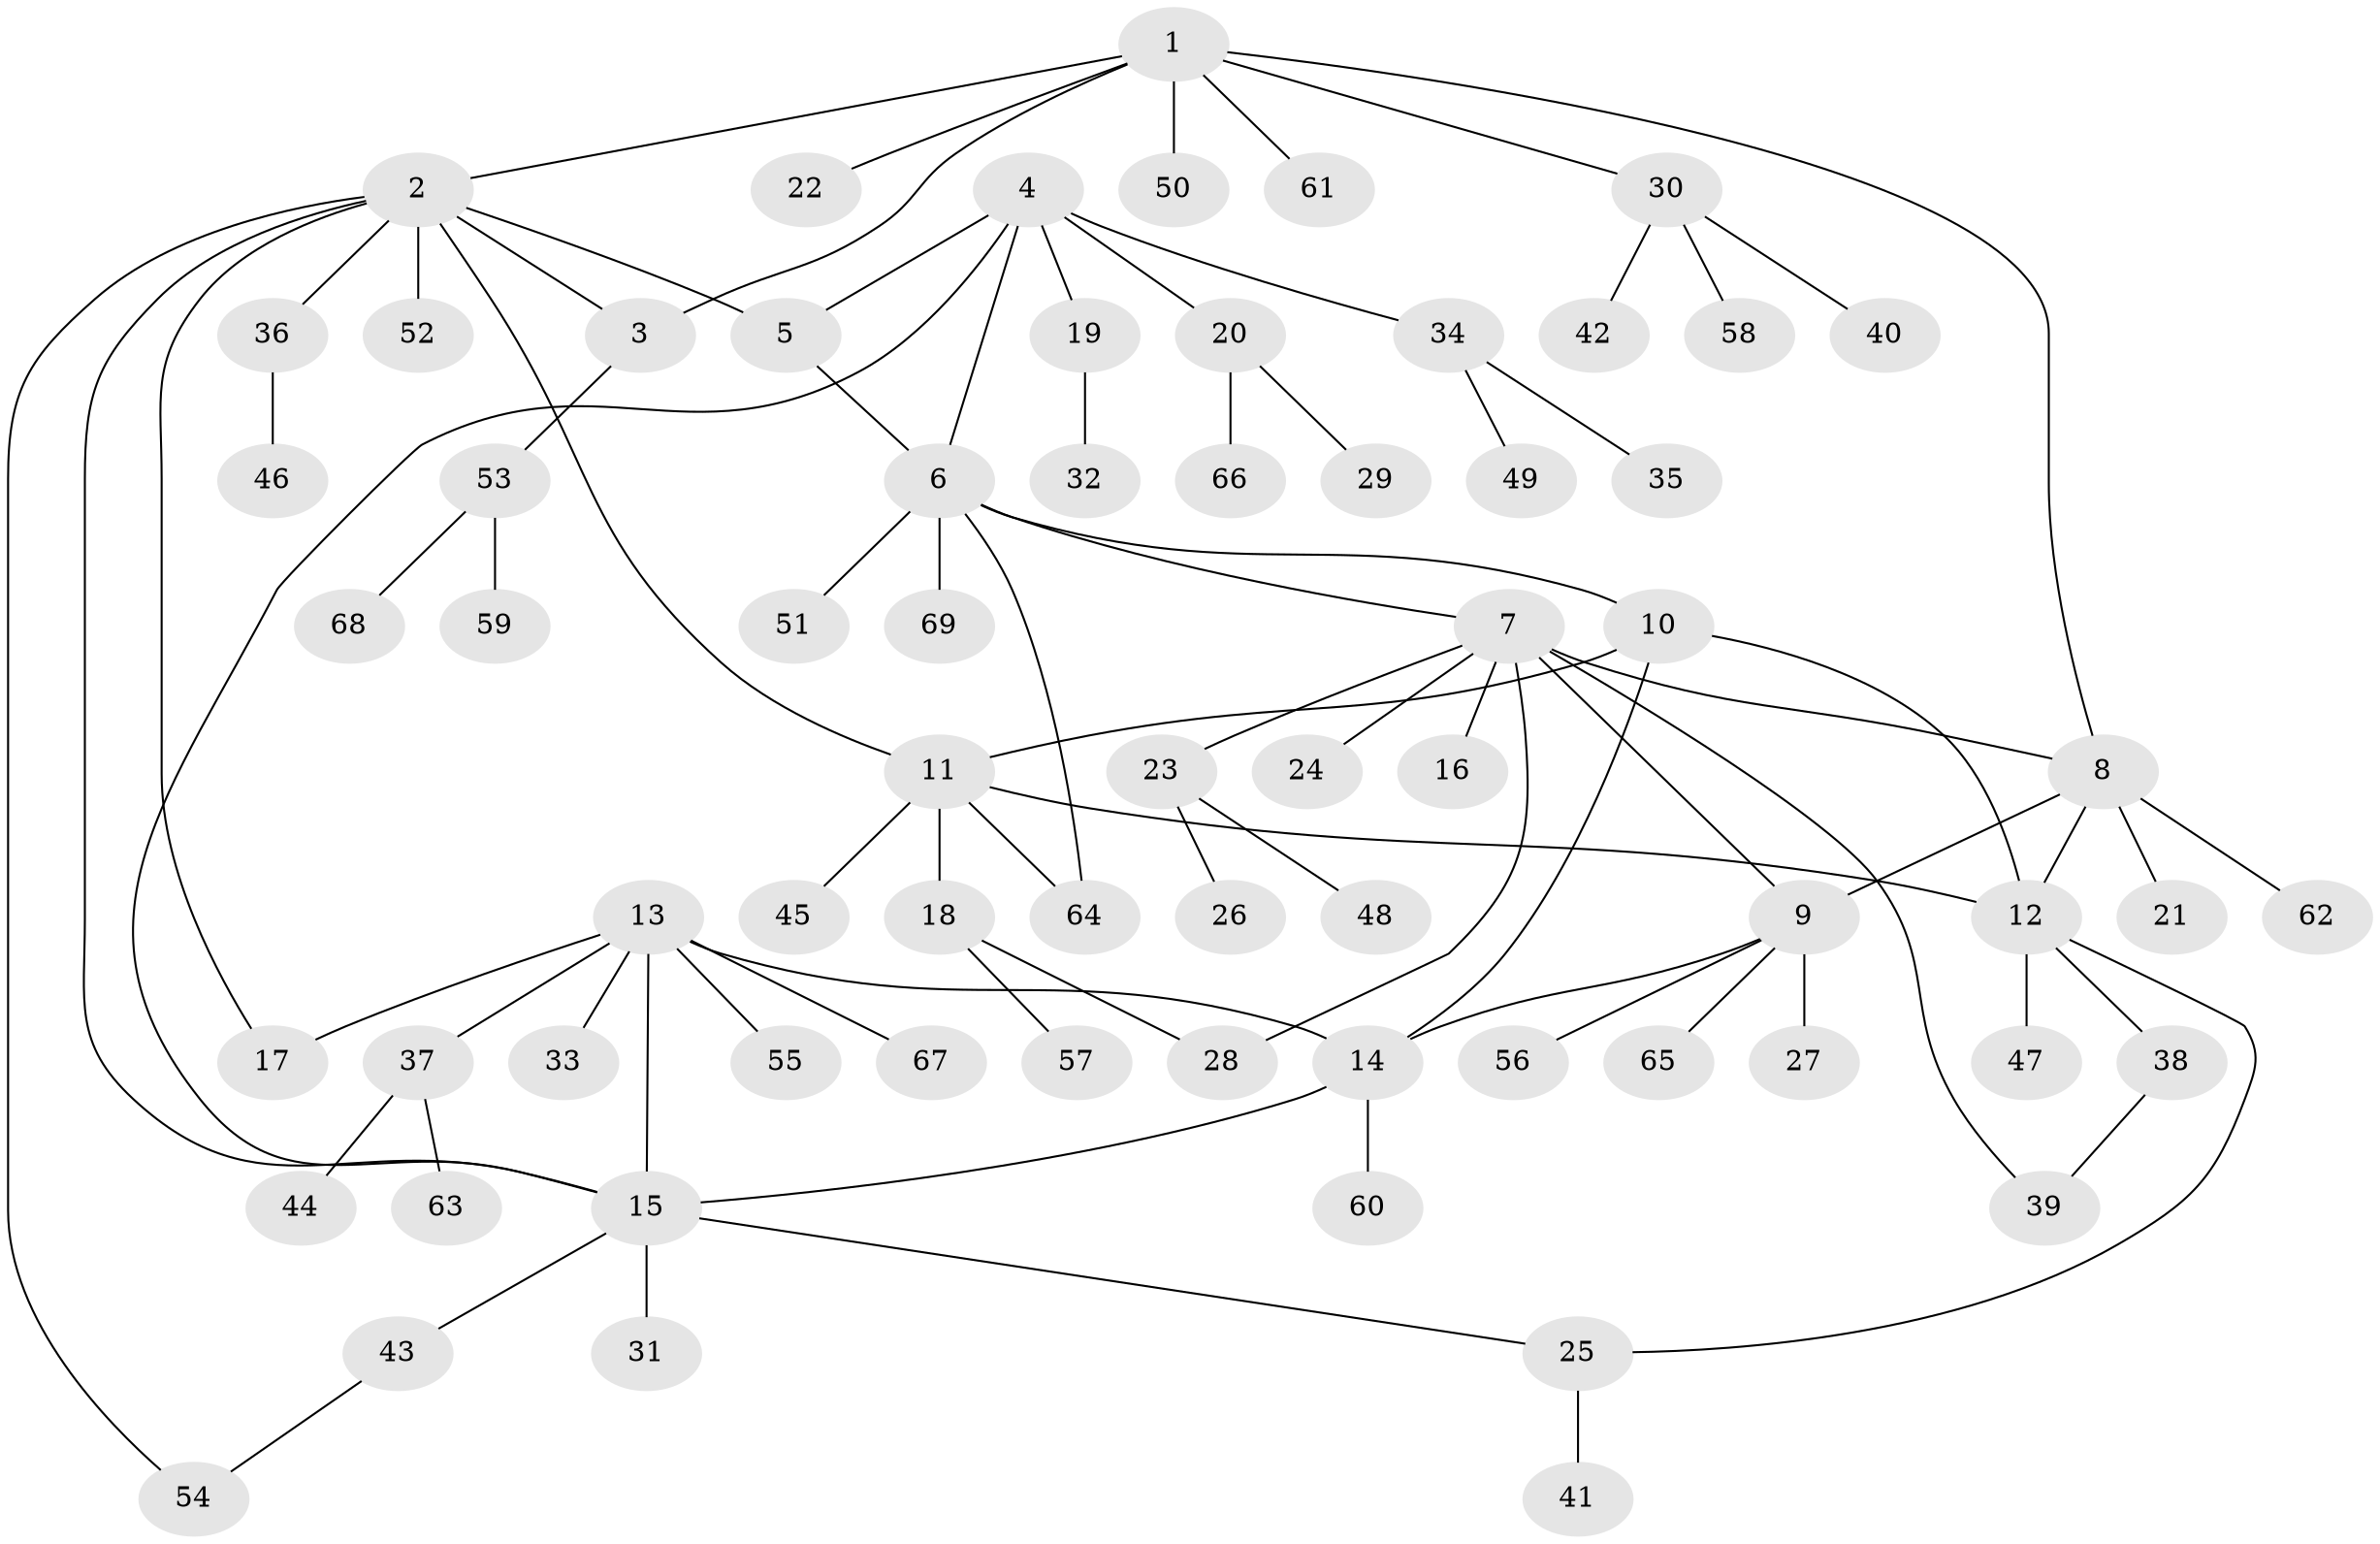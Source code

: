// coarse degree distribution, {8: 0.058823529411764705, 7: 0.058823529411764705, 5: 0.058823529411764705, 3: 0.058823529411764705, 10: 0.029411764705882353, 6: 0.029411764705882353, 1: 0.5882352941176471, 2: 0.11764705882352941}
// Generated by graph-tools (version 1.1) at 2025/19/03/04/25 18:19:32]
// undirected, 69 vertices, 85 edges
graph export_dot {
graph [start="1"]
  node [color=gray90,style=filled];
  1;
  2;
  3;
  4;
  5;
  6;
  7;
  8;
  9;
  10;
  11;
  12;
  13;
  14;
  15;
  16;
  17;
  18;
  19;
  20;
  21;
  22;
  23;
  24;
  25;
  26;
  27;
  28;
  29;
  30;
  31;
  32;
  33;
  34;
  35;
  36;
  37;
  38;
  39;
  40;
  41;
  42;
  43;
  44;
  45;
  46;
  47;
  48;
  49;
  50;
  51;
  52;
  53;
  54;
  55;
  56;
  57;
  58;
  59;
  60;
  61;
  62;
  63;
  64;
  65;
  66;
  67;
  68;
  69;
  1 -- 2;
  1 -- 3;
  1 -- 8;
  1 -- 22;
  1 -- 30;
  1 -- 50;
  1 -- 61;
  2 -- 3;
  2 -- 5;
  2 -- 11;
  2 -- 15;
  2 -- 17;
  2 -- 36;
  2 -- 52;
  2 -- 54;
  3 -- 53;
  4 -- 5;
  4 -- 6;
  4 -- 15;
  4 -- 19;
  4 -- 20;
  4 -- 34;
  5 -- 6;
  6 -- 7;
  6 -- 10;
  6 -- 51;
  6 -- 64;
  6 -- 69;
  7 -- 8;
  7 -- 9;
  7 -- 16;
  7 -- 23;
  7 -- 24;
  7 -- 28;
  7 -- 39;
  8 -- 9;
  8 -- 12;
  8 -- 21;
  8 -- 62;
  9 -- 14;
  9 -- 27;
  9 -- 56;
  9 -- 65;
  10 -- 11;
  10 -- 12;
  10 -- 14;
  11 -- 12;
  11 -- 18;
  11 -- 45;
  11 -- 64;
  12 -- 25;
  12 -- 38;
  12 -- 47;
  13 -- 14;
  13 -- 15;
  13 -- 17;
  13 -- 33;
  13 -- 37;
  13 -- 55;
  13 -- 67;
  14 -- 15;
  14 -- 60;
  15 -- 25;
  15 -- 31;
  15 -- 43;
  18 -- 28;
  18 -- 57;
  19 -- 32;
  20 -- 29;
  20 -- 66;
  23 -- 26;
  23 -- 48;
  25 -- 41;
  30 -- 40;
  30 -- 42;
  30 -- 58;
  34 -- 35;
  34 -- 49;
  36 -- 46;
  37 -- 44;
  37 -- 63;
  38 -- 39;
  43 -- 54;
  53 -- 59;
  53 -- 68;
}
